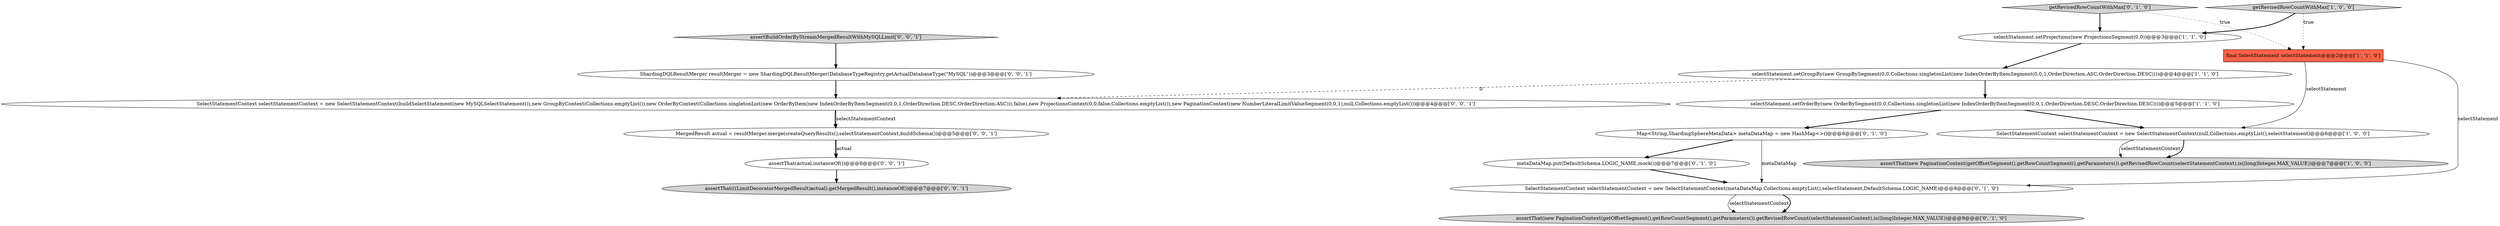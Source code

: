 digraph {
14 [style = filled, label = "SelectStatementContext selectStatementContext = new SelectStatementContext(buildSelectStatement(new MySQLSelectStatement()),new GroupByContext(Collections.emptyList()),new OrderByContext(Collections.singletonList(new OrderByItem(new IndexOrderByItemSegment(0,0,1,OrderDirection.DESC,OrderDirection.ASC))),false),new ProjectionsContext(0,0,false,Collections.emptyList()),new PaginationContext(new NumberLiteralLimitValueSegment(0,0,1),null,Collections.emptyList()))@@@4@@@['0', '0', '1']", fillcolor = white, shape = ellipse image = "AAA0AAABBB3BBB"];
16 [style = filled, label = "assertThat(actual,instanceOf())@@@6@@@['0', '0', '1']", fillcolor = white, shape = ellipse image = "AAA0AAABBB3BBB"];
9 [style = filled, label = "metaDataMap.put(DefaultSchema.LOGIC_NAME,mock())@@@7@@@['0', '1', '0']", fillcolor = white, shape = ellipse image = "AAA1AAABBB2BBB"];
11 [style = filled, label = "getRevisedRowCountWithMax['0', '1', '0']", fillcolor = lightgray, shape = diamond image = "AAA0AAABBB2BBB"];
15 [style = filled, label = "ShardingDQLResultMerger resultMerger = new ShardingDQLResultMerger(DatabaseTypeRegistry.getActualDatabaseType(\"MySQL\"))@@@3@@@['0', '0', '1']", fillcolor = white, shape = ellipse image = "AAA0AAABBB3BBB"];
0 [style = filled, label = "selectStatement.setProjections(new ProjectionsSegment(0,0))@@@3@@@['1', '1', '0']", fillcolor = white, shape = ellipse image = "AAA0AAABBB1BBB"];
2 [style = filled, label = "final SelectStatement selectStatement@@@2@@@['1', '1', '0']", fillcolor = tomato, shape = box image = "AAA0AAABBB1BBB"];
1 [style = filled, label = "selectStatement.setOrderBy(new OrderBySegment(0,0,Collections.singletonList(new IndexOrderByItemSegment(0,0,1,OrderDirection.DESC,OrderDirection.DESC))))@@@5@@@['1', '1', '0']", fillcolor = white, shape = ellipse image = "AAA0AAABBB1BBB"];
5 [style = filled, label = "selectStatement.setGroupBy(new GroupBySegment(0,0,Collections.singletonList(new IndexOrderByItemSegment(0,0,1,OrderDirection.ASC,OrderDirection.DESC))))@@@4@@@['1', '1', '0']", fillcolor = white, shape = ellipse image = "AAA0AAABBB1BBB"];
17 [style = filled, label = "assertBuildOrderByStreamMergedResultWithMySQLLimit['0', '0', '1']", fillcolor = lightgray, shape = diamond image = "AAA0AAABBB3BBB"];
6 [style = filled, label = "SelectStatementContext selectStatementContext = new SelectStatementContext(null,Collections.emptyList(),selectStatement)@@@6@@@['1', '0', '0']", fillcolor = white, shape = ellipse image = "AAA0AAABBB1BBB"];
12 [style = filled, label = "assertThat(((LimitDecoratorMergedResult)actual).getMergedResult(),instanceOf())@@@7@@@['0', '0', '1']", fillcolor = lightgray, shape = ellipse image = "AAA0AAABBB3BBB"];
13 [style = filled, label = "MergedResult actual = resultMerger.merge(createQueryResults(),selectStatementContext,buildSchema())@@@5@@@['0', '0', '1']", fillcolor = white, shape = ellipse image = "AAA0AAABBB3BBB"];
10 [style = filled, label = "SelectStatementContext selectStatementContext = new SelectStatementContext(metaDataMap,Collections.emptyList(),selectStatement,DefaultSchema.LOGIC_NAME)@@@8@@@['0', '1', '0']", fillcolor = white, shape = ellipse image = "AAA1AAABBB2BBB"];
3 [style = filled, label = "assertThat(new PaginationContext(getOffsetSegment(),getRowCountSegment(),getParameters()).getRevisedRowCount(selectStatementContext),is((long)Integer.MAX_VALUE))@@@7@@@['1', '0', '0']", fillcolor = lightgray, shape = ellipse image = "AAA0AAABBB1BBB"];
7 [style = filled, label = "Map<String,ShardingSphereMetaData> metaDataMap = new HashMap<>()@@@6@@@['0', '1', '0']", fillcolor = white, shape = ellipse image = "AAA0AAABBB2BBB"];
4 [style = filled, label = "getRevisedRowCountWithMax['1', '0', '0']", fillcolor = lightgray, shape = diamond image = "AAA0AAABBB1BBB"];
8 [style = filled, label = "assertThat(new PaginationContext(getOffsetSegment(),getRowCountSegment(),getParameters()).getRevisedRowCount(selectStatementContext),is((long)Integer.MAX_VALUE))@@@9@@@['0', '1', '0']", fillcolor = lightgray, shape = ellipse image = "AAA0AAABBB2BBB"];
7->10 [style = solid, label="metaDataMap"];
14->13 [style = solid, label="selectStatementContext"];
10->8 [style = solid, label="selectStatementContext"];
11->2 [style = dotted, label="true"];
5->14 [style = dashed, label="0"];
7->9 [style = bold, label=""];
11->0 [style = bold, label=""];
5->1 [style = bold, label=""];
14->13 [style = bold, label=""];
10->8 [style = bold, label=""];
1->6 [style = bold, label=""];
16->12 [style = bold, label=""];
6->3 [style = solid, label="selectStatementContext"];
2->6 [style = solid, label="selectStatement"];
15->14 [style = bold, label=""];
13->16 [style = bold, label=""];
17->15 [style = bold, label=""];
6->3 [style = bold, label=""];
2->10 [style = solid, label="selectStatement"];
1->7 [style = bold, label=""];
0->5 [style = bold, label=""];
4->0 [style = bold, label=""];
9->10 [style = bold, label=""];
4->2 [style = dotted, label="true"];
13->16 [style = solid, label="actual"];
}
